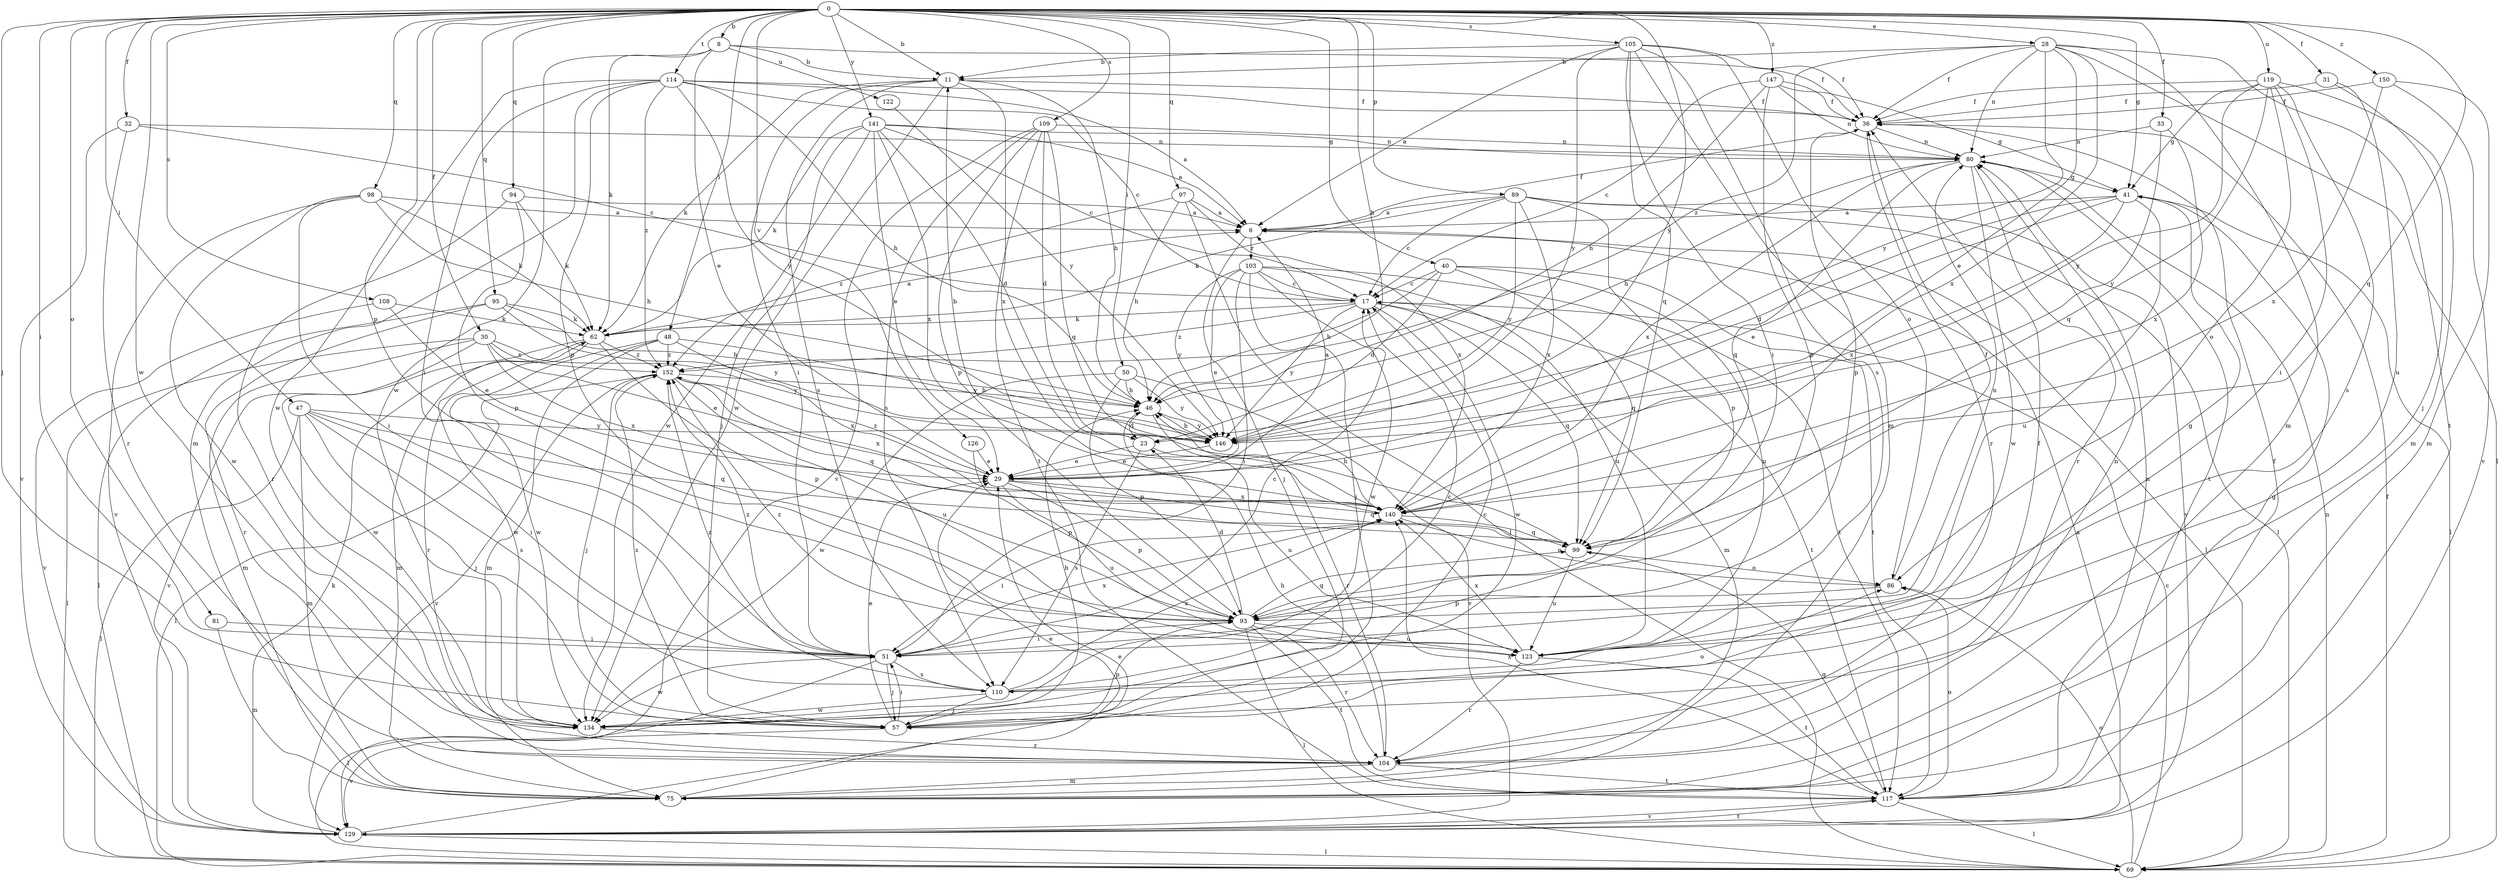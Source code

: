 strict digraph  {
0;
6;
8;
11;
17;
23;
28;
29;
30;
31;
32;
33;
36;
40;
41;
46;
47;
48;
50;
51;
57;
62;
69;
75;
80;
81;
86;
89;
93;
94;
95;
97;
98;
99;
103;
104;
105;
108;
109;
110;
114;
117;
119;
122;
123;
126;
129;
134;
140;
141;
146;
147;
150;
152;
0 -> 8  [label=b];
0 -> 11  [label=b];
0 -> 28  [label=e];
0 -> 30  [label=f];
0 -> 31  [label=f];
0 -> 32  [label=f];
0 -> 33  [label=f];
0 -> 40  [label=g];
0 -> 41  [label=g];
0 -> 46  [label=h];
0 -> 47  [label=i];
0 -> 48  [label=i];
0 -> 50  [label=i];
0 -> 51  [label=i];
0 -> 57  [label=j];
0 -> 81  [label=o];
0 -> 89  [label=p];
0 -> 93  [label=p];
0 -> 94  [label=q];
0 -> 95  [label=q];
0 -> 97  [label=q];
0 -> 98  [label=q];
0 -> 99  [label=q];
0 -> 105  [label=s];
0 -> 108  [label=s];
0 -> 109  [label=s];
0 -> 114  [label=t];
0 -> 119  [label=u];
0 -> 126  [label=v];
0 -> 134  [label=w];
0 -> 141  [label=y];
0 -> 146  [label=y];
0 -> 147  [label=z];
0 -> 150  [label=z];
6 -> 36  [label=f];
6 -> 57  [label=j];
6 -> 69  [label=l];
6 -> 103  [label=r];
8 -> 11  [label=b];
8 -> 29  [label=e];
8 -> 36  [label=f];
8 -> 62  [label=k];
8 -> 122  [label=u];
8 -> 134  [label=w];
11 -> 36  [label=f];
11 -> 46  [label=h];
11 -> 51  [label=i];
11 -> 62  [label=k];
11 -> 110  [label=s];
11 -> 134  [label=w];
11 -> 140  [label=x];
17 -> 62  [label=k];
17 -> 75  [label=m];
17 -> 99  [label=q];
17 -> 117  [label=t];
17 -> 134  [label=w];
17 -> 146  [label=y];
17 -> 152  [label=z];
23 -> 29  [label=e];
23 -> 110  [label=s];
23 -> 123  [label=u];
28 -> 11  [label=b];
28 -> 29  [label=e];
28 -> 36  [label=f];
28 -> 69  [label=l];
28 -> 75  [label=m];
28 -> 80  [label=n];
28 -> 117  [label=t];
28 -> 140  [label=x];
28 -> 146  [label=y];
28 -> 152  [label=z];
29 -> 6  [label=a];
29 -> 93  [label=p];
29 -> 99  [label=q];
29 -> 123  [label=u];
29 -> 140  [label=x];
29 -> 152  [label=z];
30 -> 29  [label=e];
30 -> 69  [label=l];
30 -> 75  [label=m];
30 -> 134  [label=w];
30 -> 140  [label=x];
30 -> 146  [label=y];
30 -> 152  [label=z];
31 -> 36  [label=f];
31 -> 57  [label=j];
31 -> 123  [label=u];
32 -> 17  [label=c];
32 -> 80  [label=n];
32 -> 104  [label=r];
32 -> 129  [label=v];
33 -> 80  [label=n];
33 -> 140  [label=x];
33 -> 146  [label=y];
36 -> 80  [label=n];
36 -> 93  [label=p];
36 -> 104  [label=r];
40 -> 17  [label=c];
40 -> 23  [label=d];
40 -> 46  [label=h];
40 -> 99  [label=q];
40 -> 117  [label=t];
40 -> 123  [label=u];
41 -> 6  [label=a];
41 -> 23  [label=d];
41 -> 29  [label=e];
41 -> 69  [label=l];
41 -> 123  [label=u];
41 -> 140  [label=x];
46 -> 23  [label=d];
46 -> 104  [label=r];
46 -> 146  [label=y];
47 -> 51  [label=i];
47 -> 57  [label=j];
47 -> 69  [label=l];
47 -> 75  [label=m];
47 -> 99  [label=q];
47 -> 110  [label=s];
47 -> 146  [label=y];
48 -> 75  [label=m];
48 -> 104  [label=r];
48 -> 134  [label=w];
48 -> 140  [label=x];
48 -> 146  [label=y];
48 -> 152  [label=z];
50 -> 46  [label=h];
50 -> 93  [label=p];
50 -> 129  [label=v];
50 -> 134  [label=w];
50 -> 146  [label=y];
51 -> 17  [label=c];
51 -> 57  [label=j];
51 -> 69  [label=l];
51 -> 110  [label=s];
51 -> 134  [label=w];
51 -> 140  [label=x];
51 -> 152  [label=z];
57 -> 17  [label=c];
57 -> 29  [label=e];
57 -> 46  [label=h];
57 -> 51  [label=i];
57 -> 93  [label=p];
57 -> 129  [label=v];
57 -> 152  [label=z];
62 -> 6  [label=a];
62 -> 75  [label=m];
62 -> 93  [label=p];
62 -> 129  [label=v];
62 -> 134  [label=w];
62 -> 152  [label=z];
69 -> 17  [label=c];
69 -> 36  [label=f];
69 -> 80  [label=n];
69 -> 86  [label=o];
75 -> 29  [label=e];
75 -> 41  [label=g];
80 -> 41  [label=g];
80 -> 46  [label=h];
80 -> 99  [label=q];
80 -> 104  [label=r];
80 -> 117  [label=t];
80 -> 134  [label=w];
80 -> 140  [label=x];
81 -> 51  [label=i];
81 -> 75  [label=m];
86 -> 36  [label=f];
86 -> 93  [label=p];
89 -> 6  [label=a];
89 -> 17  [label=c];
89 -> 62  [label=k];
89 -> 69  [label=l];
89 -> 93  [label=p];
89 -> 129  [label=v];
89 -> 140  [label=x];
89 -> 146  [label=y];
93 -> 23  [label=d];
93 -> 51  [label=i];
93 -> 69  [label=l];
93 -> 80  [label=n];
93 -> 99  [label=q];
93 -> 104  [label=r];
93 -> 117  [label=t];
93 -> 123  [label=u];
94 -> 6  [label=a];
94 -> 62  [label=k];
94 -> 93  [label=p];
94 -> 104  [label=r];
95 -> 46  [label=h];
95 -> 62  [label=k];
95 -> 69  [label=l];
95 -> 104  [label=r];
95 -> 146  [label=y];
97 -> 6  [label=a];
97 -> 46  [label=h];
97 -> 69  [label=l];
97 -> 140  [label=x];
97 -> 152  [label=z];
98 -> 6  [label=a];
98 -> 46  [label=h];
98 -> 51  [label=i];
98 -> 62  [label=k];
98 -> 129  [label=v];
98 -> 134  [label=w];
99 -> 86  [label=o];
99 -> 123  [label=u];
103 -> 17  [label=c];
103 -> 29  [label=e];
103 -> 51  [label=i];
103 -> 57  [label=j];
103 -> 117  [label=t];
103 -> 123  [label=u];
103 -> 134  [label=w];
103 -> 146  [label=y];
104 -> 36  [label=f];
104 -> 46  [label=h];
104 -> 75  [label=m];
104 -> 80  [label=n];
104 -> 117  [label=t];
105 -> 6  [label=a];
105 -> 11  [label=b];
105 -> 36  [label=f];
105 -> 51  [label=i];
105 -> 75  [label=m];
105 -> 86  [label=o];
105 -> 99  [label=q];
105 -> 110  [label=s];
105 -> 146  [label=y];
108 -> 29  [label=e];
108 -> 62  [label=k];
108 -> 129  [label=v];
109 -> 23  [label=d];
109 -> 80  [label=n];
109 -> 93  [label=p];
109 -> 99  [label=q];
109 -> 110  [label=s];
109 -> 117  [label=t];
109 -> 129  [label=v];
110 -> 17  [label=c];
110 -> 57  [label=j];
110 -> 134  [label=w];
110 -> 140  [label=x];
110 -> 152  [label=z];
114 -> 6  [label=a];
114 -> 17  [label=c];
114 -> 36  [label=f];
114 -> 46  [label=h];
114 -> 51  [label=i];
114 -> 75  [label=m];
114 -> 93  [label=p];
114 -> 134  [label=w];
114 -> 146  [label=y];
114 -> 152  [label=z];
117 -> 36  [label=f];
117 -> 69  [label=l];
117 -> 80  [label=n];
117 -> 86  [label=o];
117 -> 99  [label=q];
117 -> 129  [label=v];
117 -> 140  [label=x];
119 -> 36  [label=f];
119 -> 41  [label=g];
119 -> 51  [label=i];
119 -> 75  [label=m];
119 -> 86  [label=o];
119 -> 99  [label=q];
119 -> 110  [label=s];
119 -> 146  [label=y];
122 -> 146  [label=y];
123 -> 41  [label=g];
123 -> 104  [label=r];
123 -> 117  [label=t];
123 -> 140  [label=x];
123 -> 152  [label=z];
126 -> 29  [label=e];
126 -> 93  [label=p];
129 -> 6  [label=a];
129 -> 29  [label=e];
129 -> 62  [label=k];
129 -> 69  [label=l];
129 -> 117  [label=t];
134 -> 86  [label=o];
134 -> 104  [label=r];
140 -> 11  [label=b];
140 -> 46  [label=h];
140 -> 51  [label=i];
140 -> 86  [label=o];
140 -> 99  [label=q];
141 -> 6  [label=a];
141 -> 17  [label=c];
141 -> 23  [label=d];
141 -> 29  [label=e];
141 -> 57  [label=j];
141 -> 62  [label=k];
141 -> 80  [label=n];
141 -> 134  [label=w];
141 -> 140  [label=x];
146 -> 29  [label=e];
146 -> 46  [label=h];
147 -> 17  [label=c];
147 -> 36  [label=f];
147 -> 41  [label=g];
147 -> 46  [label=h];
147 -> 80  [label=n];
147 -> 93  [label=p];
150 -> 36  [label=f];
150 -> 75  [label=m];
150 -> 129  [label=v];
150 -> 140  [label=x];
152 -> 46  [label=h];
152 -> 57  [label=j];
152 -> 69  [label=l];
152 -> 99  [label=q];
152 -> 123  [label=u];
152 -> 129  [label=v];
152 -> 140  [label=x];
}
